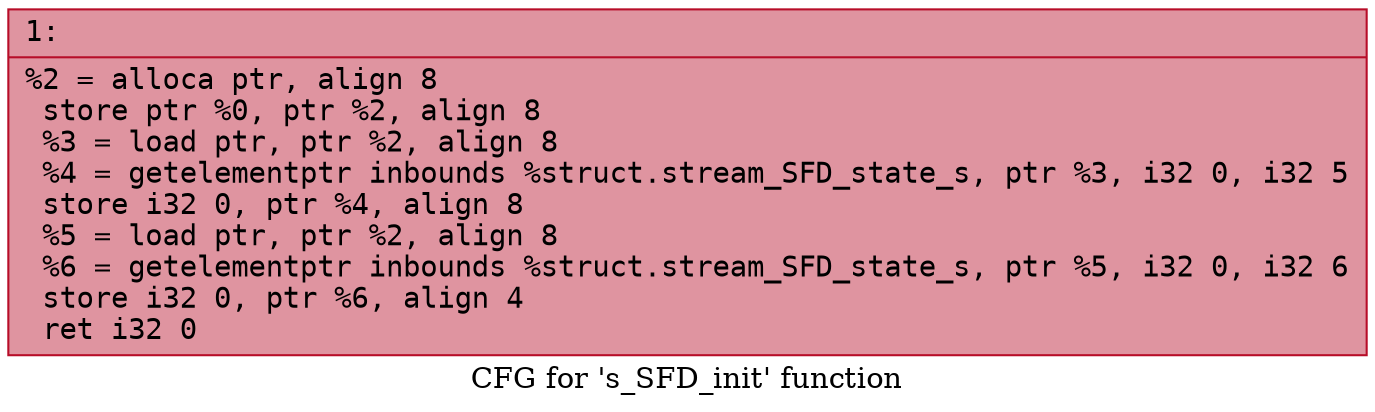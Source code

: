 digraph "CFG for 's_SFD_init' function" {
	label="CFG for 's_SFD_init' function";

	Node0x600003609590 [shape=record,color="#b70d28ff", style=filled, fillcolor="#b70d2870" fontname="Courier",label="{1:\l|  %2 = alloca ptr, align 8\l  store ptr %0, ptr %2, align 8\l  %3 = load ptr, ptr %2, align 8\l  %4 = getelementptr inbounds %struct.stream_SFD_state_s, ptr %3, i32 0, i32 5\l  store i32 0, ptr %4, align 8\l  %5 = load ptr, ptr %2, align 8\l  %6 = getelementptr inbounds %struct.stream_SFD_state_s, ptr %5, i32 0, i32 6\l  store i32 0, ptr %6, align 4\l  ret i32 0\l}"];
}
